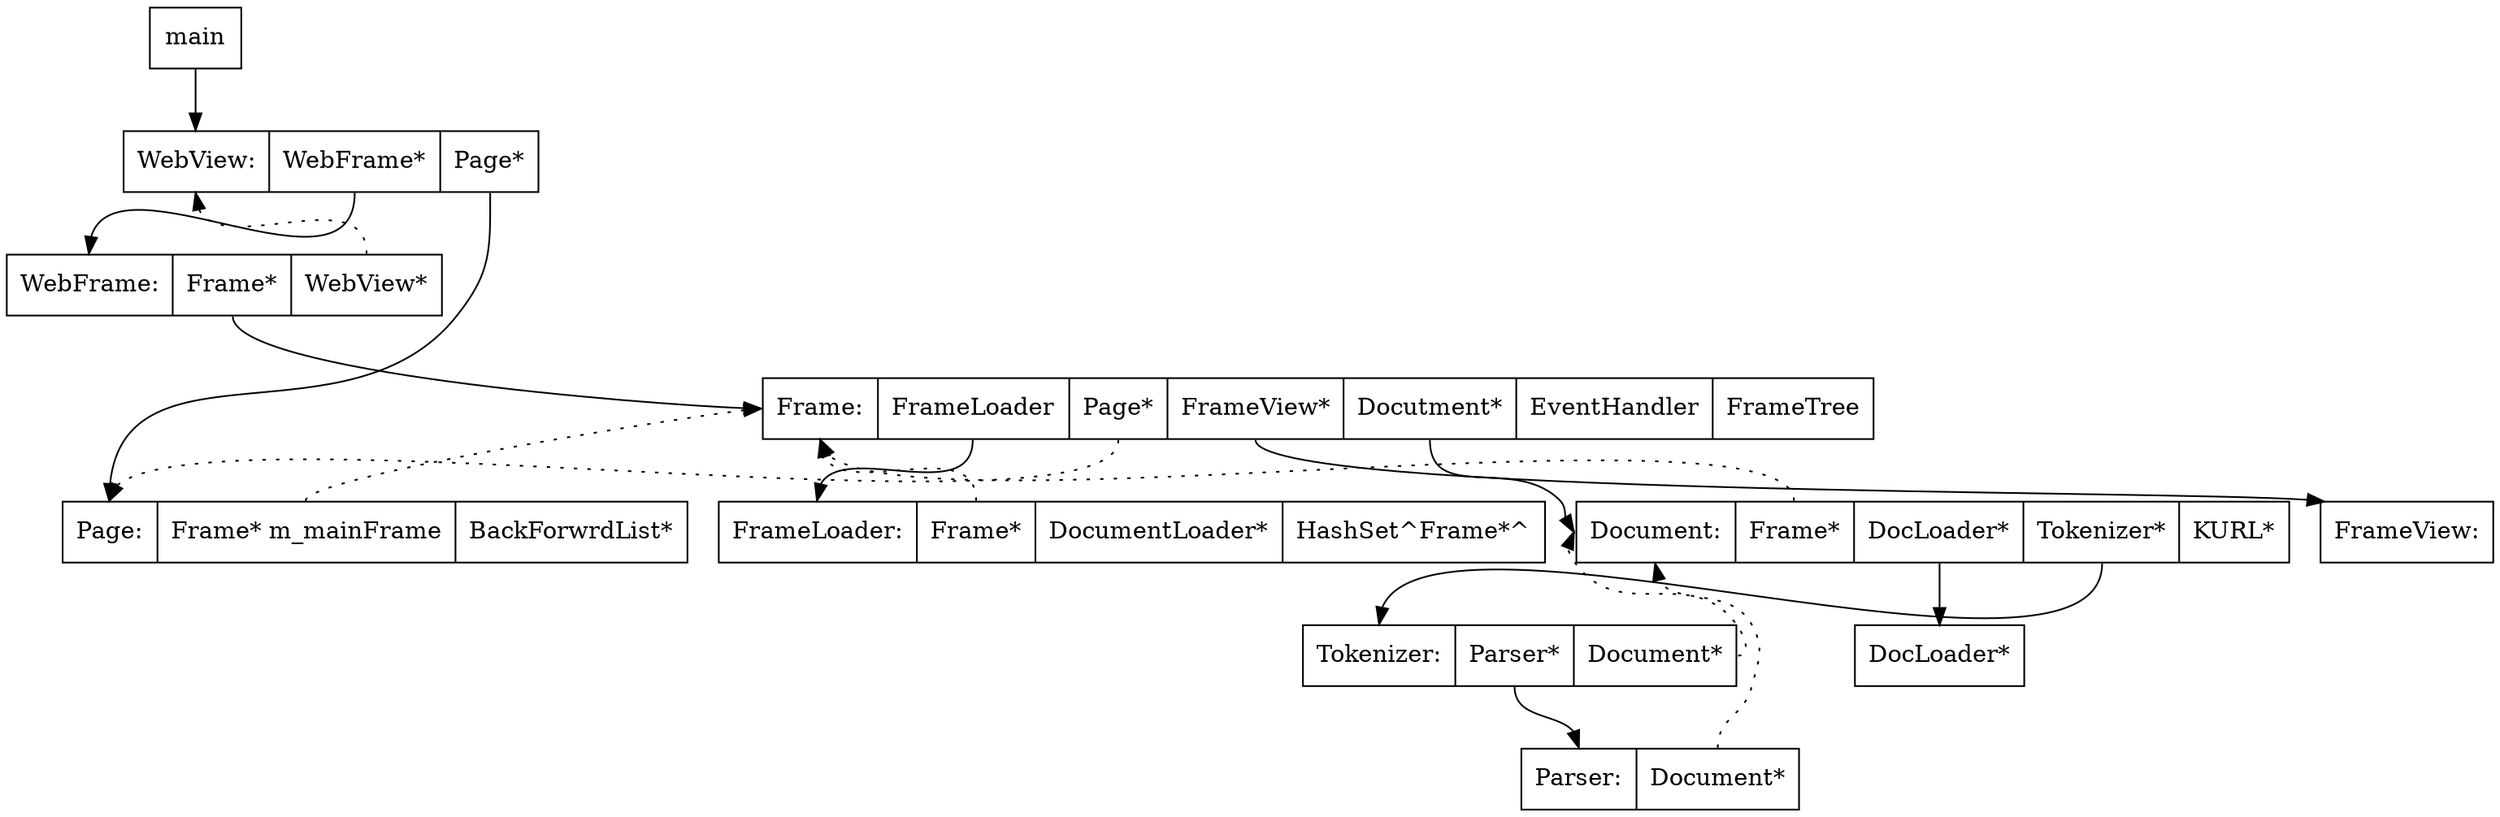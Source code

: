 digraph G{
	node [shape=record];
	main [shape=record];
	WebView [shape=record, label="<self> WebView:|<WebFramePtr> WebFrame*|<PagePtr> Page*"];
	WebFrame [shape=record, label="<self> WebFrame:|<FramePtr>Frame*|<WebViewPtr>WebView*"];
	Page [shape=record, label="<self> Page:|<FramePtr>Frame* m_mainFrame|<BFPTR>BackForwrdList*"];
	Frame [shape=record, label="<self> Frame:|<FrameLoaderPtr> FrameLoader|<PagePtr> Page*|<FrameViewPtr> FrameView*|<DocPtr>Docutment*|<EventHandler> EventHandler|<FrameTreePtr>FrameTree"];
	FrameLoader [shape=record, label="<self> FrameLoader:|<FramePtr>Frame*|<DocLoaderPtr>DocumentLoader*|<HashsetPtr>HashSet^Frame*^"];
	FrameView [shape=record, label="<self>FrameView:"];
	Document [shape=record, label="<self>Document:|<FramePtr>Frame*|<DocLoaderPtr>DocLoader*|<TokenizerPtr>Tokenizer*|<KURLPTR>KURL*"];
	Tokenizer [shape=record, label="<self>Tokenizer:|<ParserPtr>Parser*|<DocPtr>Document*"];
	Parser [shape=record, label="<self>Parser:|<DocPtr>Document*"];
	DocLoader [shape=record, label="<self>DocLoader*"];

	main -> WebView:self;

	WebView:WebFramePtr -> WebFrame:self;
	WebView:PagePtr -> Page:self;

	WebFrame:FramePtr -> Frame:self;
	WebFrame:WebViewPtr -> WebView:self[style=dotted];

	Page:FramePtr -> Frame:self[style=dotted];

	Frame:FrameLoaderPtr -> FrameLoader:self;
	Frame:PagePtr -> Page:self[style=dotted];
	Frame:FrameViewPtr -> FrameView:self;
	Frame:DocPtr -> Document:self;

	FrameLoader:FramePtr -> Frame:self[style=dotted];

	Document:FramePtr -> Frame:self[style=dotted];
	Document:DocLoaderPtr -> DocLoader:self;
	Document:TokenizerPtr -> Tokenizer:self;

	Tokenizer:ParserPtr -> Parser:self;
	Tokenizer:DocPtr -> Document:self[style=dotted]; 

	Parser:DocPtr -> Document:self[style=dotted]; 


}
